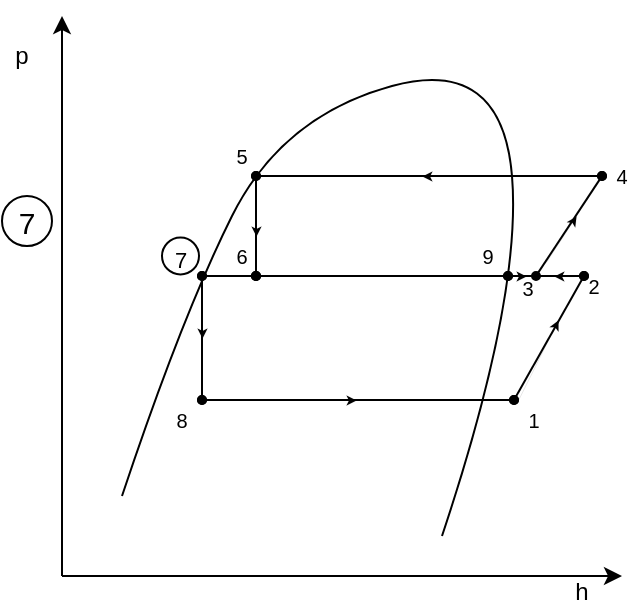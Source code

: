 <mxfile version="18.0.3" type="github">
  <diagram id="wVtlZo8cVKPB0jHUhsLX" name="Page-1">
    <mxGraphModel dx="1007" dy="530" grid="1" gridSize="10" guides="1" tooltips="1" connect="1" arrows="1" fold="1" page="1" pageScale="1" pageWidth="350" pageHeight="350" math="0" shadow="0">
      <root>
        <mxCell id="0" />
        <mxCell id="1" parent="0" />
        <mxCell id="JLO5sq69580xviN0e8U7-1" value="" style="endArrow=classic;html=1;rounded=0;" parent="1" edge="1">
          <mxGeometry width="50" height="50" relative="1" as="geometry">
            <mxPoint x="40" y="308" as="sourcePoint" />
            <mxPoint x="40" y="28" as="targetPoint" />
          </mxGeometry>
        </mxCell>
        <mxCell id="JLO5sq69580xviN0e8U7-2" value="" style="endArrow=classic;html=1;rounded=0;" parent="1" edge="1">
          <mxGeometry width="50" height="50" relative="1" as="geometry">
            <mxPoint x="40" y="308" as="sourcePoint" />
            <mxPoint x="320" y="308" as="targetPoint" />
          </mxGeometry>
        </mxCell>
        <mxCell id="JLO5sq69580xviN0e8U7-3" value="h" style="text;html=1;strokeColor=none;fillColor=none;align=center;verticalAlign=middle;whiteSpace=wrap;rounded=0;" parent="1" vertex="1">
          <mxGeometry x="290" y="308" width="20" height="15" as="geometry" />
        </mxCell>
        <mxCell id="JLO5sq69580xviN0e8U7-4" value="p" style="text;html=1;strokeColor=none;fillColor=none;align=center;verticalAlign=middle;whiteSpace=wrap;rounded=0;" parent="1" vertex="1">
          <mxGeometry x="10" y="38" width="20" height="20" as="geometry" />
        </mxCell>
        <mxCell id="JLO5sq69580xviN0e8U7-7" value="" style="curved=1;endArrow=none;html=1;rounded=0;endFill=0;" parent="1" edge="1">
          <mxGeometry width="50" height="50" relative="1" as="geometry">
            <mxPoint x="70" y="268" as="sourcePoint" />
            <mxPoint x="230" y="288" as="targetPoint" />
            <Array as="points">
              <mxPoint x="100" y="178" />
              <mxPoint x="150" y="78" />
              <mxPoint x="260" y="48" />
              <mxPoint x="270" y="168" />
            </Array>
          </mxGeometry>
        </mxCell>
        <mxCell id="JLO5sq69580xviN0e8U7-8" value="" style="endArrow=oval;html=1;rounded=0;curved=1;endFill=1;startArrow=oval;startFill=1;endSize=4;startSize=4;" parent="1" edge="1">
          <mxGeometry width="50" height="50" relative="1" as="geometry">
            <mxPoint x="137" y="108" as="sourcePoint" />
            <mxPoint x="310" y="108" as="targetPoint" />
          </mxGeometry>
        </mxCell>
        <mxCell id="JLO5sq69580xviN0e8U7-10" value="" style="endArrow=oval;html=1;rounded=0;endFill=1;startArrow=oval;startFill=1;endSize=4;startSize=4;strokeColor=none;" parent="1" edge="1">
          <mxGeometry width="50" height="50" relative="1" as="geometry">
            <mxPoint x="137" y="108" as="sourcePoint" />
            <mxPoint x="137" y="158" as="targetPoint" />
          </mxGeometry>
        </mxCell>
        <mxCell id="JLO5sq69580xviN0e8U7-11" value="" style="endArrow=oval;html=1;rounded=0;curved=1;endFill=1;startArrow=oval;startFill=1;endSize=4;startSize=4;" parent="1" edge="1">
          <mxGeometry width="50" height="50" relative="1" as="geometry">
            <mxPoint x="137" y="158" as="sourcePoint" />
            <mxPoint x="263" y="158" as="targetPoint" />
          </mxGeometry>
        </mxCell>
        <mxCell id="JLO5sq69580xviN0e8U7-12" value="" style="endArrow=oval;html=1;rounded=0;curved=1;endFill=1;startArrow=oval;startFill=1;endSize=4;startSize=4;" parent="1" edge="1">
          <mxGeometry width="50" height="50" relative="1" as="geometry">
            <mxPoint x="277" y="158" as="sourcePoint" />
            <mxPoint x="310" y="108" as="targetPoint" />
          </mxGeometry>
        </mxCell>
        <mxCell id="JLO5sq69580xviN0e8U7-13" value="" style="endArrow=oval;html=1;rounded=0;curved=1;endFill=1;startArrow=oval;startFill=1;endSize=4;startSize=4;" parent="1" edge="1">
          <mxGeometry width="50" height="50" relative="1" as="geometry">
            <mxPoint x="110" y="158" as="sourcePoint" />
            <mxPoint x="137" y="158" as="targetPoint" />
          </mxGeometry>
        </mxCell>
        <mxCell id="JLO5sq69580xviN0e8U7-14" value="" style="endArrow=oval;html=1;rounded=0;curved=1;endFill=1;startArrow=oval;startFill=1;endSize=4;startSize=4;" parent="1" edge="1">
          <mxGeometry width="50" height="50" relative="1" as="geometry">
            <mxPoint x="110" y="158" as="sourcePoint" />
            <mxPoint x="110" y="220" as="targetPoint" />
          </mxGeometry>
        </mxCell>
        <mxCell id="JLO5sq69580xviN0e8U7-15" value="" style="endArrow=oval;html=1;rounded=0;curved=1;endFill=1;startArrow=oval;startFill=1;endSize=4;startSize=4;exitX=1;exitY=0;exitDx=0;exitDy=0;entryX=0;entryY=0;entryDx=0;entryDy=0;" parent="1" source="JLO5sq69580xviN0e8U7-27" target="JLO5sq69580xviN0e8U7-28" edge="1">
          <mxGeometry width="50" height="50" relative="1" as="geometry">
            <mxPoint x="120" y="220" as="sourcePoint" />
            <mxPoint x="270" y="220" as="targetPoint" />
          </mxGeometry>
        </mxCell>
        <mxCell id="JLO5sq69580xviN0e8U7-16" value="" style="endArrow=oval;html=1;rounded=0;curved=1;endFill=1;startArrow=oval;startFill=1;endSize=4;startSize=4;entryX=0;entryY=0;entryDx=0;entryDy=0;exitX=0;exitY=0;exitDx=0;exitDy=0;" parent="1" source="1nSpGoEsSz3DjFr-65xk-3" target="JLO5sq69580xviN0e8U7-28" edge="1">
          <mxGeometry width="50" height="50" relative="1" as="geometry">
            <mxPoint x="300" y="158" as="sourcePoint" />
            <mxPoint x="270" y="220" as="targetPoint" />
          </mxGeometry>
        </mxCell>
        <mxCell id="JLO5sq69580xviN0e8U7-17" value="" style="endArrow=oval;html=1;rounded=0;curved=1;endFill=1;startArrow=oval;startFill=1;endSize=4;startSize=4;exitX=0;exitY=0;exitDx=0;exitDy=0;" parent="1" source="1nSpGoEsSz3DjFr-65xk-3" edge="1">
          <mxGeometry width="50" height="50" relative="1" as="geometry">
            <mxPoint x="300" y="158" as="sourcePoint" />
            <mxPoint x="263" y="158" as="targetPoint" />
          </mxGeometry>
        </mxCell>
        <mxCell id="JLO5sq69580xviN0e8U7-18" value="" style="endArrow=classic;html=1;rounded=0;endSize=5;strokeWidth=0;" parent="1" edge="1">
          <mxGeometry width="50" height="50" relative="1" as="geometry">
            <mxPoint x="240" y="108" as="sourcePoint" />
            <mxPoint x="220" y="108" as="targetPoint" />
          </mxGeometry>
        </mxCell>
        <mxCell id="JLO5sq69580xviN0e8U7-19" value="" style="endArrow=classic;html=1;rounded=0;endSize=5;strokeWidth=0;" parent="1" edge="1">
          <mxGeometry width="50" height="50" relative="1" as="geometry">
            <mxPoint x="137" y="117" as="sourcePoint" />
            <mxPoint x="137" y="138" as="targetPoint" />
          </mxGeometry>
        </mxCell>
        <mxCell id="JLO5sq69580xviN0e8U7-20" value="" style="endArrow=oval;html=1;rounded=0;curved=1;endFill=1;startArrow=oval;startFill=1;endSize=4;startSize=4;" parent="1" edge="1">
          <mxGeometry width="50" height="50" relative="1" as="geometry">
            <mxPoint x="137" y="158" as="sourcePoint" />
            <mxPoint x="137" y="108" as="targetPoint" />
          </mxGeometry>
        </mxCell>
        <mxCell id="JLO5sq69580xviN0e8U7-22" value="" style="endArrow=classic;html=1;rounded=0;endSize=5;strokeWidth=0;" parent="1" edge="1">
          <mxGeometry width="50" height="50" relative="1" as="geometry">
            <mxPoint x="110" y="168.0" as="sourcePoint" />
            <mxPoint x="110" y="189" as="targetPoint" />
          </mxGeometry>
        </mxCell>
        <mxCell id="JLO5sq69580xviN0e8U7-23" value="" style="endArrow=classic;html=1;rounded=0;endSize=5;strokeWidth=0;" parent="1" edge="1">
          <mxGeometry width="50" height="50" relative="1" as="geometry">
            <mxPoint x="170" y="220" as="sourcePoint" />
            <mxPoint x="187" y="220" as="targetPoint" />
          </mxGeometry>
        </mxCell>
        <mxCell id="JLO5sq69580xviN0e8U7-24" value="" style="endArrow=classic;html=1;rounded=0;endSize=5;strokeWidth=0;exitX=0;exitY=0;exitDx=0;exitDy=0;" parent="1" edge="1">
          <mxGeometry width="50" height="50" relative="1" as="geometry">
            <mxPoint x="268.0" y="220" as="sourcePoint" />
            <mxPoint x="288" y="180" as="targetPoint" />
          </mxGeometry>
        </mxCell>
        <mxCell id="JLO5sq69580xviN0e8U7-26" value="" style="endArrow=classic;html=1;rounded=0;endSize=5;strokeWidth=0;" parent="1" edge="1">
          <mxGeometry width="50" height="50" relative="1" as="geometry">
            <mxPoint x="282" y="151" as="sourcePoint" />
            <mxPoint x="297" y="128" as="targetPoint" />
          </mxGeometry>
        </mxCell>
        <mxCell id="JLO5sq69580xviN0e8U7-27" value="&lt;font style=&quot;font-size: 10px&quot;&gt;8&lt;/font&gt;" style="text;html=1;strokeColor=none;fillColor=none;align=center;verticalAlign=middle;whiteSpace=wrap;rounded=0;" parent="1" vertex="1">
          <mxGeometry x="90" y="220" width="20" height="20" as="geometry" />
        </mxCell>
        <mxCell id="JLO5sq69580xviN0e8U7-28" value="&lt;font style=&quot;font-size: 10px&quot;&gt;1&lt;/font&gt;" style="text;html=1;strokeColor=none;fillColor=none;align=center;verticalAlign=middle;whiteSpace=wrap;rounded=0;" parent="1" vertex="1">
          <mxGeometry x="266" y="220" width="20" height="20" as="geometry" />
        </mxCell>
        <mxCell id="JLO5sq69580xviN0e8U7-30" value="&lt;font style=&quot;font-size: 10px&quot;&gt;9&lt;/font&gt;" style="text;html=1;strokeColor=none;fillColor=none;align=center;verticalAlign=middle;whiteSpace=wrap;rounded=0;" parent="1" vertex="1">
          <mxGeometry x="247" y="141.5" width="12" height="13" as="geometry" />
        </mxCell>
        <mxCell id="JLO5sq69580xviN0e8U7-33" value="&lt;font style=&quot;font-size: 10px&quot;&gt;4&lt;/font&gt;" style="text;html=1;strokeColor=none;fillColor=none;align=center;verticalAlign=middle;whiteSpace=wrap;rounded=0;" parent="1" vertex="1">
          <mxGeometry x="310" y="98" width="20" height="20" as="geometry" />
        </mxCell>
        <mxCell id="JLO5sq69580xviN0e8U7-34" value="&lt;font style=&quot;font-size: 10px&quot;&gt;5&lt;/font&gt;" style="text;html=1;strokeColor=none;fillColor=none;align=center;verticalAlign=middle;whiteSpace=wrap;rounded=0;" parent="1" vertex="1">
          <mxGeometry x="120" y="88" width="20" height="20" as="geometry" />
        </mxCell>
        <mxCell id="JLO5sq69580xviN0e8U7-35" value="&lt;font style=&quot;font-size: 10px&quot;&gt;6&lt;/font&gt;" style="text;html=1;strokeColor=none;fillColor=none;align=center;verticalAlign=middle;whiteSpace=wrap;rounded=0;" parent="1" vertex="1">
          <mxGeometry x="120" y="138" width="20" height="20" as="geometry" />
        </mxCell>
        <mxCell id="JLO5sq69580xviN0e8U7-36" value="&lt;font style=&quot;font-size: 10px&quot;&gt;7&lt;/font&gt;" style="text;html=1;strokeColor=none;fillColor=none;align=center;verticalAlign=middle;whiteSpace=wrap;rounded=0;" parent="1" vertex="1">
          <mxGeometry x="90" y="138" width="20" height="20" as="geometry" />
        </mxCell>
        <mxCell id="1nSpGoEsSz3DjFr-65xk-3" value="&lt;font style=&quot;font-size: 10px&quot;&gt;2&lt;/font&gt;" style="text;html=1;strokeColor=none;fillColor=none;align=center;verticalAlign=middle;whiteSpace=wrap;rounded=0;" parent="1" vertex="1">
          <mxGeometry x="301" y="158" width="10" height="10" as="geometry" />
        </mxCell>
        <mxCell id="mcuxGvP8ZtwSKULLHQHJ-1" value="&lt;font style=&quot;font-size: 10px&quot;&gt;3&lt;/font&gt;" style="text;html=1;strokeColor=none;fillColor=none;align=center;verticalAlign=middle;whiteSpace=wrap;rounded=0;" parent="1" vertex="1">
          <mxGeometry x="267" y="157" width="12" height="13" as="geometry" />
        </mxCell>
        <mxCell id="mcuxGvP8ZtwSKULLHQHJ-2" value="" style="endArrow=classic;html=1;rounded=0;endSize=5;strokeWidth=0;" parent="1" edge="1">
          <mxGeometry width="50" height="50" relative="1" as="geometry">
            <mxPoint x="286" y="158" as="sourcePoint" />
            <mxPoint x="286" y="158" as="targetPoint" />
            <Array as="points">
              <mxPoint x="296" y="158.09" />
            </Array>
          </mxGeometry>
        </mxCell>
        <mxCell id="mcuxGvP8ZtwSKULLHQHJ-4" value="" style="endArrow=classic;html=1;rounded=0;endSize=5;strokeWidth=0;" parent="1" edge="1">
          <mxGeometry width="50" height="50" relative="1" as="geometry">
            <mxPoint x="263" y="158" as="sourcePoint" />
            <mxPoint x="272" y="158.0" as="targetPoint" />
          </mxGeometry>
        </mxCell>
        <mxCell id="EF_X0md8anGFmBt_GPzo-1" value="7" style="ellipse;whiteSpace=wrap;html=1;aspect=fixed;fontSize=15;" vertex="1" parent="1">
          <mxGeometry x="10" y="118" width="25" height="25" as="geometry" />
        </mxCell>
        <mxCell id="EF_X0md8anGFmBt_GPzo-2" value="&lt;font style=&quot;font-size: 11px;&quot;&gt;7&lt;/font&gt;" style="ellipse;whiteSpace=wrap;html=1;aspect=fixed;fontSize=15;" vertex="1" parent="1">
          <mxGeometry x="90" y="138.75" width="18.5" height="18.5" as="geometry" />
        </mxCell>
      </root>
    </mxGraphModel>
  </diagram>
</mxfile>
